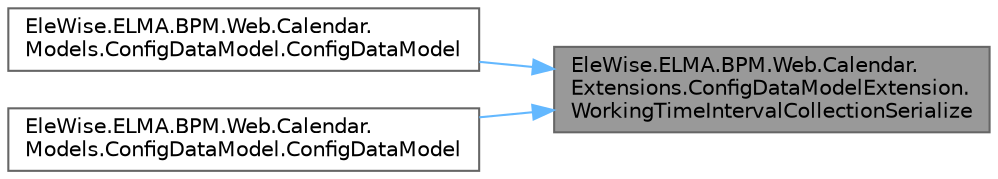 digraph "EleWise.ELMA.BPM.Web.Calendar.Extensions.ConfigDataModelExtension.WorkingTimeIntervalCollectionSerialize"
{
 // LATEX_PDF_SIZE
  bgcolor="transparent";
  edge [fontname=Helvetica,fontsize=10,labelfontname=Helvetica,labelfontsize=10];
  node [fontname=Helvetica,fontsize=10,shape=box,height=0.2,width=0.4];
  rankdir="RL";
  Node1 [id="Node000001",label="EleWise.ELMA.BPM.Web.Calendar.\lExtensions.ConfigDataModelExtension.\lWorkingTimeIntervalCollectionSerialize",height=0.2,width=0.4,color="gray40", fillcolor="grey60", style="filled", fontcolor="black",tooltip="Сериализовать коллекцию интервалов рабочего времени"];
  Node1 -> Node2 [id="edge1_Node000001_Node000002",dir="back",color="steelblue1",style="solid",tooltip=" "];
  Node2 [id="Node000002",label="EleWise.ELMA.BPM.Web.Calendar.\lModels.ConfigDataModel.ConfigDataModel",height=0.2,width=0.4,color="grey40", fillcolor="white", style="filled",URL="$class_ele_wise_1_1_e_l_m_a_1_1_b_p_m_1_1_web_1_1_calendar_1_1_models_1_1_config_data_model.html#a7433868f520335f99ffcaaa9b82c88c1",tooltip="Создать модель дня недели"];
  Node1 -> Node3 [id="edge2_Node000001_Node000003",dir="back",color="steelblue1",style="solid",tooltip=" "];
  Node3 [id="Node000003",label="EleWise.ELMA.BPM.Web.Calendar.\lModels.ConfigDataModel.ConfigDataModel",height=0.2,width=0.4,color="grey40", fillcolor="white", style="filled",URL="$class_ele_wise_1_1_e_l_m_a_1_1_b_p_m_1_1_web_1_1_calendar_1_1_models_1_1_config_data_model.html#abcb2706d2110b7f155fdfb970bb6070b",tooltip="Создать модель исключительного дня"];
}
